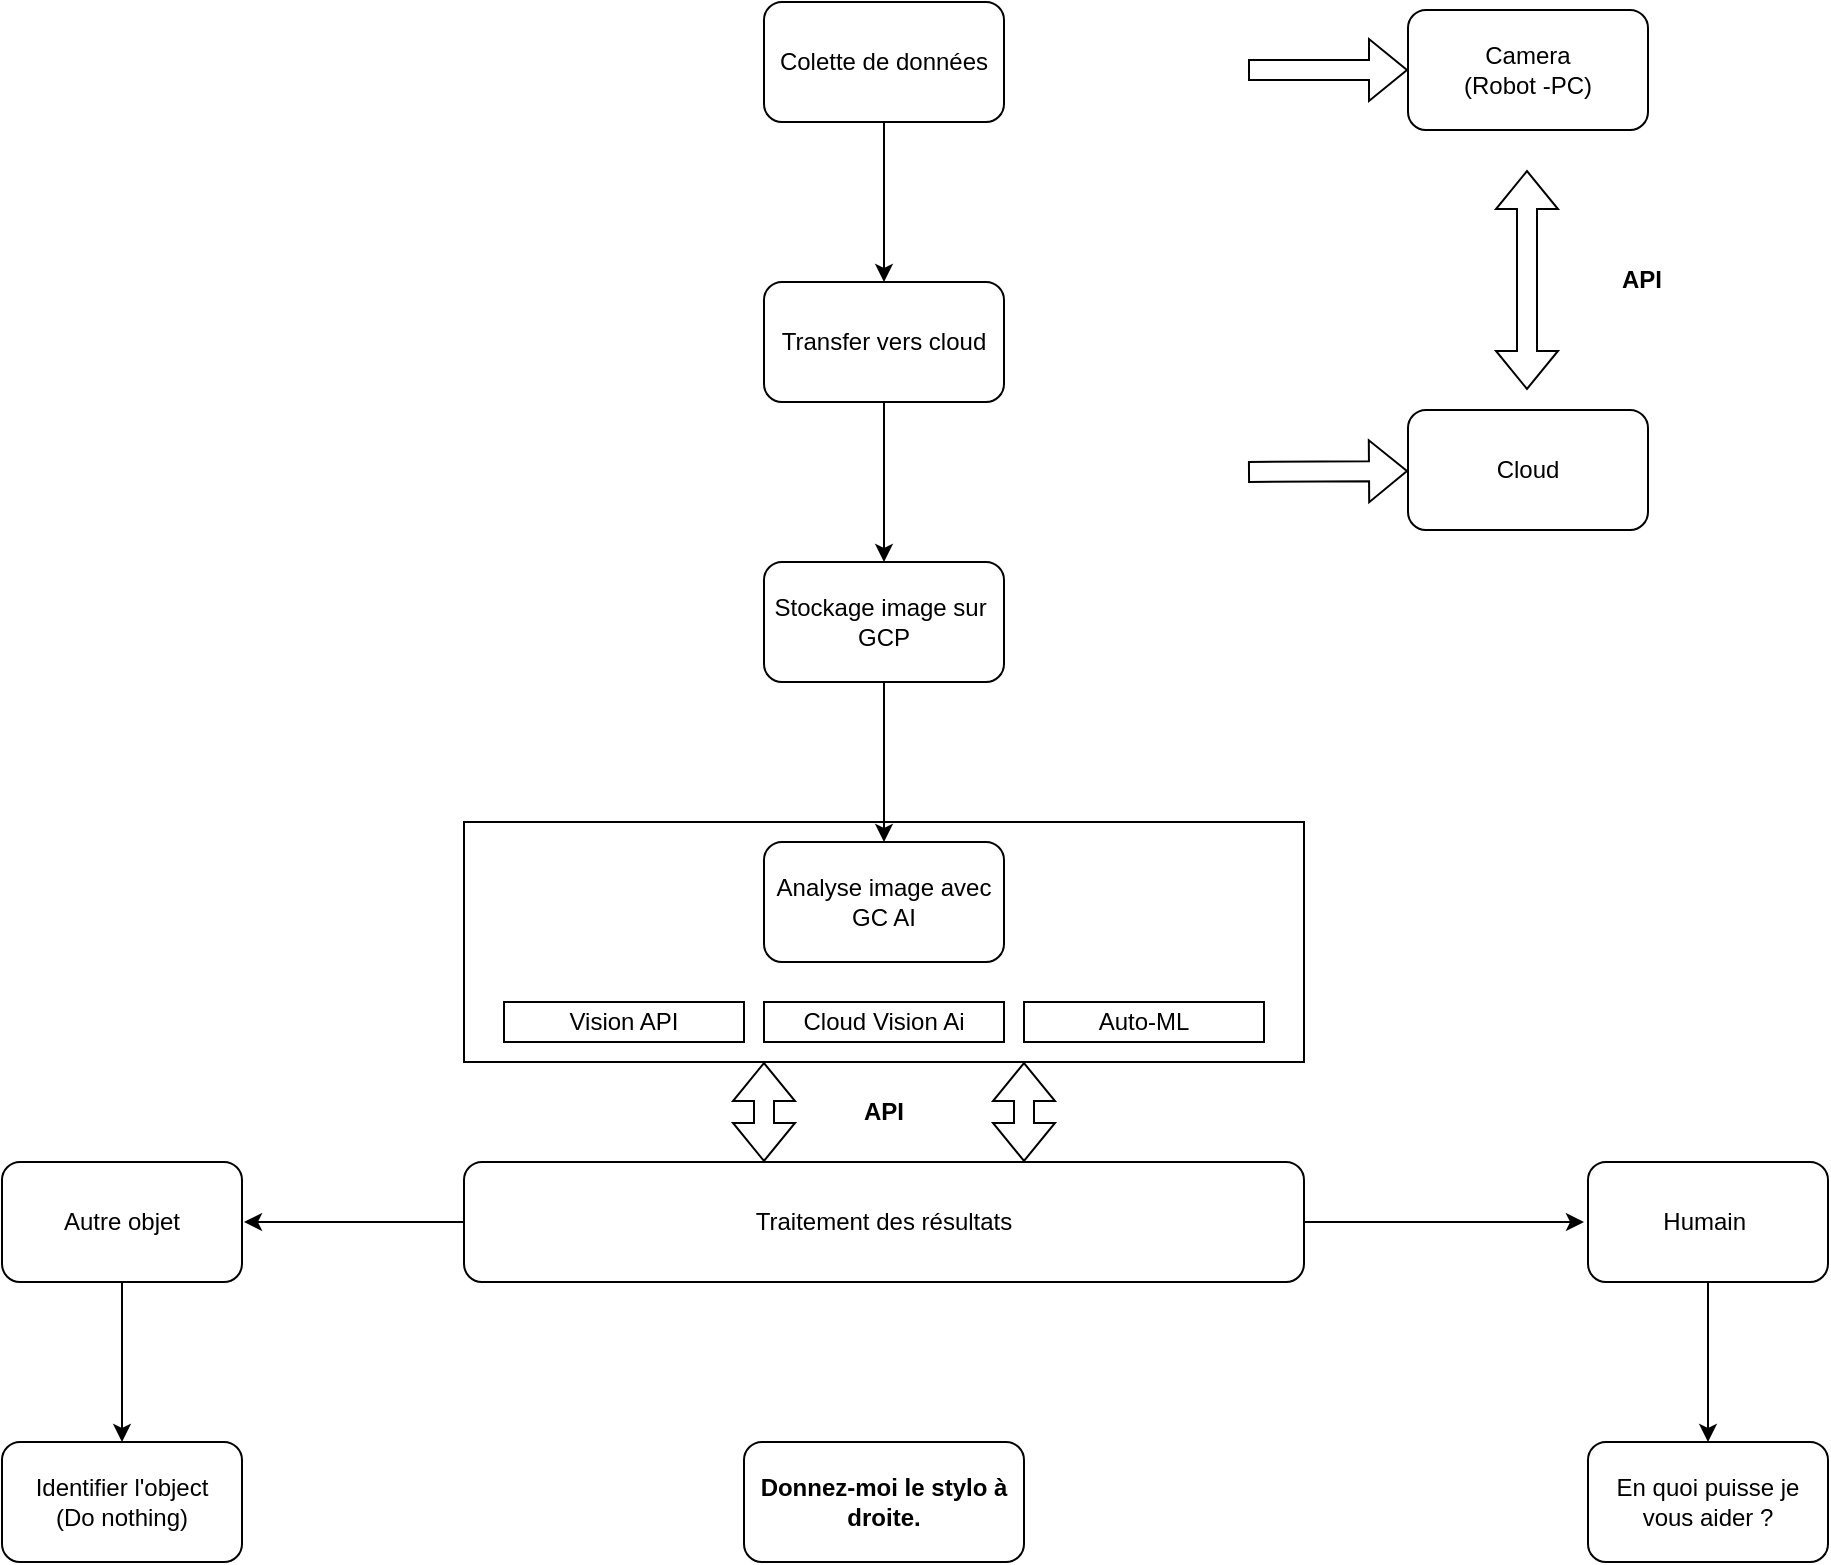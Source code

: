 <mxfile version="21.3.2" type="github">
  <diagram name="Page-1" id="YDyJO0L3j_UVQsTX8UVE">
    <mxGraphModel dx="2206" dy="822" grid="1" gridSize="10" guides="1" tooltips="1" connect="1" arrows="1" fold="1" page="1" pageScale="1" pageWidth="827" pageHeight="1169" math="0" shadow="0">
      <root>
        <mxCell id="0" />
        <mxCell id="1" parent="0" />
        <mxCell id="cfqXtN4oNyNtkPthfnNe-16" value="" style="rounded=0;whiteSpace=wrap;html=1;" vertex="1" parent="1">
          <mxGeometry x="150" y="450" width="420" height="120" as="geometry" />
        </mxCell>
        <mxCell id="cfqXtN4oNyNtkPthfnNe-3" value="" style="edgeStyle=orthogonalEdgeStyle;rounded=0;orthogonalLoop=1;jettySize=auto;html=1;" edge="1" parent="1" source="cfqXtN4oNyNtkPthfnNe-1" target="cfqXtN4oNyNtkPthfnNe-2">
          <mxGeometry relative="1" as="geometry" />
        </mxCell>
        <mxCell id="cfqXtN4oNyNtkPthfnNe-1" value="Colette de données" style="rounded=1;whiteSpace=wrap;html=1;" vertex="1" parent="1">
          <mxGeometry x="300" y="40" width="120" height="60" as="geometry" />
        </mxCell>
        <mxCell id="cfqXtN4oNyNtkPthfnNe-7" value="" style="edgeStyle=orthogonalEdgeStyle;rounded=0;orthogonalLoop=1;jettySize=auto;html=1;" edge="1" parent="1" source="cfqXtN4oNyNtkPthfnNe-2" target="cfqXtN4oNyNtkPthfnNe-6">
          <mxGeometry relative="1" as="geometry" />
        </mxCell>
        <mxCell id="cfqXtN4oNyNtkPthfnNe-2" value="Transfer vers cloud" style="rounded=1;whiteSpace=wrap;html=1;" vertex="1" parent="1">
          <mxGeometry x="300" y="180" width="120" height="60" as="geometry" />
        </mxCell>
        <mxCell id="cfqXtN4oNyNtkPthfnNe-4" value="" style="shape=flexArrow;endArrow=classic;html=1;rounded=0;" edge="1" parent="1" target="cfqXtN4oNyNtkPthfnNe-5">
          <mxGeometry width="50" height="50" relative="1" as="geometry">
            <mxPoint x="542" y="74" as="sourcePoint" />
            <mxPoint x="572" y="73.5" as="targetPoint" />
          </mxGeometry>
        </mxCell>
        <mxCell id="cfqXtN4oNyNtkPthfnNe-5" value="Camera&lt;br&gt;(Robot -PC)" style="rounded=1;whiteSpace=wrap;html=1;" vertex="1" parent="1">
          <mxGeometry x="622" y="44" width="120" height="60" as="geometry" />
        </mxCell>
        <mxCell id="cfqXtN4oNyNtkPthfnNe-9" value="" style="edgeStyle=orthogonalEdgeStyle;rounded=0;orthogonalLoop=1;jettySize=auto;html=1;" edge="1" parent="1" source="cfqXtN4oNyNtkPthfnNe-6" target="cfqXtN4oNyNtkPthfnNe-8">
          <mxGeometry relative="1" as="geometry" />
        </mxCell>
        <mxCell id="cfqXtN4oNyNtkPthfnNe-6" value="Stockage image sur&amp;nbsp; GCP" style="rounded=1;whiteSpace=wrap;html=1;" vertex="1" parent="1">
          <mxGeometry x="300" y="320" width="120" height="60" as="geometry" />
        </mxCell>
        <mxCell id="cfqXtN4oNyNtkPthfnNe-8" value="Analyse image avec GC AI" style="rounded=1;whiteSpace=wrap;html=1;" vertex="1" parent="1">
          <mxGeometry x="300" y="460" width="120" height="60" as="geometry" />
        </mxCell>
        <mxCell id="cfqXtN4oNyNtkPthfnNe-10" value="Cloud Vision Ai" style="rounded=0;whiteSpace=wrap;html=1;" vertex="1" parent="1">
          <mxGeometry x="300" y="540" width="120" height="20" as="geometry" />
        </mxCell>
        <mxCell id="cfqXtN4oNyNtkPthfnNe-13" value="Vision API" style="rounded=0;whiteSpace=wrap;html=1;" vertex="1" parent="1">
          <mxGeometry x="170" y="540" width="120" height="20" as="geometry" />
        </mxCell>
        <mxCell id="cfqXtN4oNyNtkPthfnNe-14" value="Auto-ML" style="rounded=0;whiteSpace=wrap;html=1;" vertex="1" parent="1">
          <mxGeometry x="430" y="540" width="120" height="20" as="geometry" />
        </mxCell>
        <mxCell id="cfqXtN4oNyNtkPthfnNe-19" value="" style="edgeStyle=orthogonalEdgeStyle;rounded=0;orthogonalLoop=1;jettySize=auto;html=1;" edge="1" parent="1" source="cfqXtN4oNyNtkPthfnNe-17">
          <mxGeometry relative="1" as="geometry">
            <mxPoint x="710" y="650" as="targetPoint" />
          </mxGeometry>
        </mxCell>
        <mxCell id="cfqXtN4oNyNtkPthfnNe-21" value="" style="edgeStyle=orthogonalEdgeStyle;rounded=0;orthogonalLoop=1;jettySize=auto;html=1;" edge="1" parent="1" source="cfqXtN4oNyNtkPthfnNe-17">
          <mxGeometry relative="1" as="geometry">
            <mxPoint x="40" y="650" as="targetPoint" />
            <Array as="points">
              <mxPoint x="40" y="650" />
              <mxPoint x="40" y="650" />
            </Array>
          </mxGeometry>
        </mxCell>
        <mxCell id="cfqXtN4oNyNtkPthfnNe-17" value="Traitement des résultats" style="rounded=1;whiteSpace=wrap;html=1;" vertex="1" parent="1">
          <mxGeometry x="150" y="620" width="420" height="60" as="geometry" />
        </mxCell>
        <mxCell id="cfqXtN4oNyNtkPthfnNe-25" value="" style="edgeStyle=orthogonalEdgeStyle;rounded=0;orthogonalLoop=1;jettySize=auto;html=1;" edge="1" parent="1" source="cfqXtN4oNyNtkPthfnNe-18" target="cfqXtN4oNyNtkPthfnNe-24">
          <mxGeometry relative="1" as="geometry" />
        </mxCell>
        <mxCell id="cfqXtN4oNyNtkPthfnNe-18" value="Humain&amp;nbsp;&lt;br&gt;" style="whiteSpace=wrap;html=1;rounded=1;" vertex="1" parent="1">
          <mxGeometry x="712" y="620" width="120" height="60" as="geometry" />
        </mxCell>
        <mxCell id="cfqXtN4oNyNtkPthfnNe-23" value="" style="edgeStyle=orthogonalEdgeStyle;rounded=0;orthogonalLoop=1;jettySize=auto;html=1;" edge="1" parent="1" source="cfqXtN4oNyNtkPthfnNe-20" target="cfqXtN4oNyNtkPthfnNe-22">
          <mxGeometry relative="1" as="geometry" />
        </mxCell>
        <mxCell id="cfqXtN4oNyNtkPthfnNe-20" value="Autre objet" style="whiteSpace=wrap;html=1;rounded=1;" vertex="1" parent="1">
          <mxGeometry x="-81" y="620" width="120" height="60" as="geometry" />
        </mxCell>
        <mxCell id="cfqXtN4oNyNtkPthfnNe-22" value="Identifier l&#39;object&lt;br&gt;(Do nothing)" style="whiteSpace=wrap;html=1;rounded=1;" vertex="1" parent="1">
          <mxGeometry x="-81" y="760" width="120" height="60" as="geometry" />
        </mxCell>
        <mxCell id="cfqXtN4oNyNtkPthfnNe-24" value="En quoi puisse je vous aider ?" style="whiteSpace=wrap;html=1;rounded=1;" vertex="1" parent="1">
          <mxGeometry x="712" y="760" width="120" height="60" as="geometry" />
        </mxCell>
        <mxCell id="cfqXtN4oNyNtkPthfnNe-26" value="" style="shape=flexArrow;endArrow=classic;html=1;rounded=0;" edge="1" parent="1">
          <mxGeometry width="50" height="50" relative="1" as="geometry">
            <mxPoint x="542" y="275" as="sourcePoint" />
            <mxPoint x="622" y="274.5" as="targetPoint" />
          </mxGeometry>
        </mxCell>
        <mxCell id="cfqXtN4oNyNtkPthfnNe-27" value="Cloud" style="rounded=1;whiteSpace=wrap;html=1;" vertex="1" parent="1">
          <mxGeometry x="622" y="244" width="120" height="60" as="geometry" />
        </mxCell>
        <mxCell id="cfqXtN4oNyNtkPthfnNe-30" value="" style="shape=flexArrow;endArrow=classic;startArrow=classic;html=1;rounded=0;" edge="1" parent="1">
          <mxGeometry width="100" height="100" relative="1" as="geometry">
            <mxPoint x="681.5" y="234" as="sourcePoint" />
            <mxPoint x="681.5" y="124" as="targetPoint" />
          </mxGeometry>
        </mxCell>
        <mxCell id="cfqXtN4oNyNtkPthfnNe-31" value="" style="shape=flexArrow;endArrow=classic;startArrow=classic;html=1;rounded=0;" edge="1" parent="1">
          <mxGeometry width="100" height="100" relative="1" as="geometry">
            <mxPoint x="300" y="620" as="sourcePoint" />
            <mxPoint x="300" y="570" as="targetPoint" />
          </mxGeometry>
        </mxCell>
        <mxCell id="cfqXtN4oNyNtkPthfnNe-32" value="" style="shape=flexArrow;endArrow=classic;startArrow=classic;html=1;rounded=0;" edge="1" parent="1">
          <mxGeometry width="100" height="100" relative="1" as="geometry">
            <mxPoint x="430" y="620" as="sourcePoint" />
            <mxPoint x="430" y="570" as="targetPoint" />
          </mxGeometry>
        </mxCell>
        <mxCell id="cfqXtN4oNyNtkPthfnNe-35" value="&lt;b&gt;API&lt;/b&gt;" style="text;html=1;strokeColor=none;fillColor=none;align=center;verticalAlign=middle;whiteSpace=wrap;rounded=0;" vertex="1" parent="1">
          <mxGeometry x="709" y="164" width="60" height="30" as="geometry" />
        </mxCell>
        <mxCell id="cfqXtN4oNyNtkPthfnNe-36" value="&lt;b&gt;API&lt;/b&gt;" style="text;html=1;strokeColor=none;fillColor=none;align=center;verticalAlign=middle;whiteSpace=wrap;rounded=0;" vertex="1" parent="1">
          <mxGeometry x="330" y="580" width="60" height="30" as="geometry" />
        </mxCell>
        <mxCell id="cfqXtN4oNyNtkPthfnNe-42" value="&lt;b&gt;Donnez-moi le stylo à droite.&lt;/b&gt;" style="whiteSpace=wrap;html=1;rounded=1;" vertex="1" parent="1">
          <mxGeometry x="290" y="760" width="140" height="60" as="geometry" />
        </mxCell>
      </root>
    </mxGraphModel>
  </diagram>
</mxfile>
